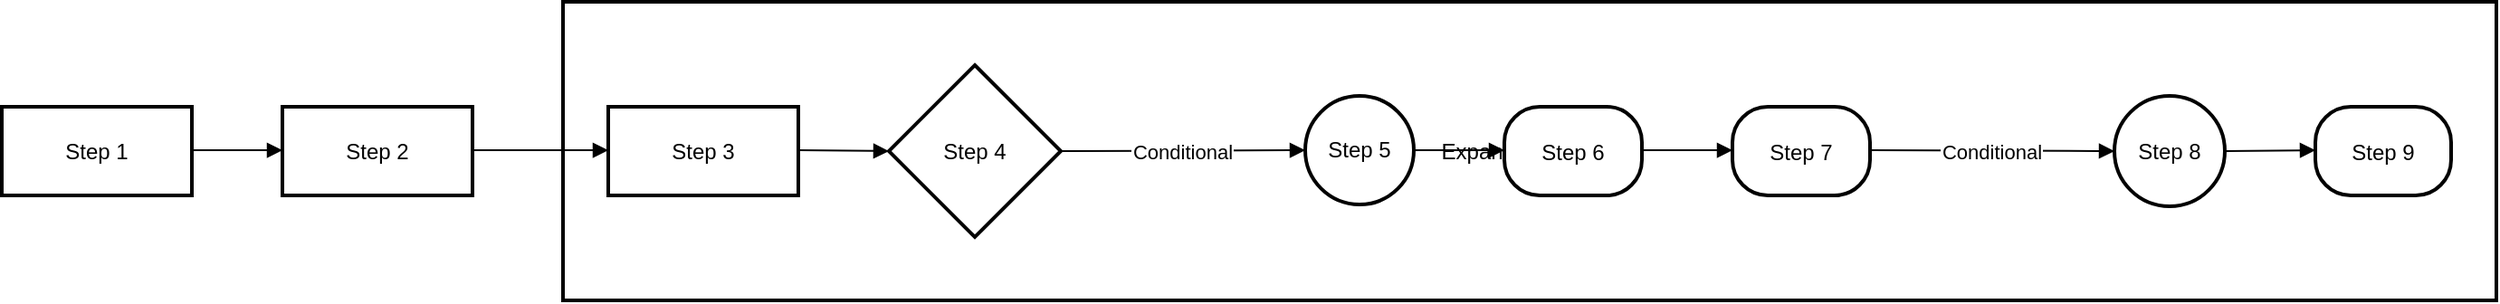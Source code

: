 <mxfile version="24.7.17">
  <diagram name="Página-1" id="xJK37xYqBe-XJ1zlFRkc">
    <mxGraphModel>
      <root>
        <mxCell id="0" />
        <mxCell id="1" parent="0" />
        <mxCell id="2" value="Expandable Steps" style="whiteSpace=wrap;strokeWidth=2;" vertex="1" parent="1">
          <mxGeometry x="318" y="8" width="1068" height="165" as="geometry" />
        </mxCell>
        <mxCell id="3" value="Step 1" style="whiteSpace=wrap;strokeWidth=2;" vertex="1" parent="1">
          <mxGeometry x="8" y="66" width="105" height="49" as="geometry" />
        </mxCell>
        <mxCell id="4" value="Step 2" style="whiteSpace=wrap;strokeWidth=2;" vertex="1" parent="1">
          <mxGeometry x="163" y="66" width="105" height="49" as="geometry" />
        </mxCell>
        <mxCell id="5" value="Step 3" style="whiteSpace=wrap;strokeWidth=2;" vertex="1" parent="1">
          <mxGeometry x="343" y="66" width="105" height="49" as="geometry" />
        </mxCell>
        <mxCell id="6" value="Step 4" style="rhombus;strokeWidth=2;whiteSpace=wrap;" vertex="1" parent="1">
          <mxGeometry x="498" y="43" width="95" height="95" as="geometry" />
        </mxCell>
        <mxCell id="7" value="Step 5" style="ellipse;aspect=fixed;strokeWidth=2;whiteSpace=wrap;" vertex="1" parent="1">
          <mxGeometry x="728" y="60" width="60" height="60" as="geometry" />
        </mxCell>
        <mxCell id="8" value="Step 6" style="rounded=1;arcSize=40;strokeWidth=2" vertex="1" parent="1">
          <mxGeometry x="838" y="66" width="76" height="49" as="geometry" />
        </mxCell>
        <mxCell id="9" value="Step 7" style="rounded=1;arcSize=40;strokeWidth=2" vertex="1" parent="1">
          <mxGeometry x="964" y="66" width="76" height="49" as="geometry" />
        </mxCell>
        <mxCell id="10" value="Step 8" style="ellipse;aspect=fixed;strokeWidth=2;whiteSpace=wrap;" vertex="1" parent="1">
          <mxGeometry x="1175" y="60" width="61" height="61" as="geometry" />
        </mxCell>
        <mxCell id="11" value="Step 9" style="rounded=1;arcSize=40;strokeWidth=2" vertex="1" parent="1">
          <mxGeometry x="1286" y="66" width="75" height="49" as="geometry" />
        </mxCell>
        <mxCell id="12" value="" style="curved=1;startArrow=none;endArrow=block;exitX=1;exitY=0.49;entryX=0;entryY=0.49;" edge="1" parent="1" source="3" target="4">
          <mxGeometry relative="1" as="geometry">
            <Array as="points" />
          </mxGeometry>
        </mxCell>
        <mxCell id="13" value="" style="curved=1;startArrow=none;endArrow=block;exitX=1;exitY=0.49;entryX=0;entryY=0.49;" edge="1" parent="1" source="4" target="5">
          <mxGeometry relative="1" as="geometry">
            <Array as="points" />
          </mxGeometry>
        </mxCell>
        <mxCell id="14" value="" style="curved=1;startArrow=none;endArrow=block;exitX=1;exitY=0.49;entryX=0;entryY=0.5;" edge="1" parent="1" source="5" target="6">
          <mxGeometry relative="1" as="geometry">
            <Array as="points" />
          </mxGeometry>
        </mxCell>
        <mxCell id="15" value="Conditional" style="curved=1;startArrow=none;endArrow=block;exitX=0.99;exitY=0.5;entryX=0;entryY=0.5;" edge="1" parent="1" source="6" target="7">
          <mxGeometry relative="1" as="geometry">
            <Array as="points" />
          </mxGeometry>
        </mxCell>
        <mxCell id="16" value="" style="curved=1;startArrow=none;endArrow=block;exitX=1;exitY=0.5;entryX=0;entryY=0.49;" edge="1" parent="1" source="7" target="8">
          <mxGeometry relative="1" as="geometry">
            <Array as="points" />
          </mxGeometry>
        </mxCell>
        <mxCell id="17" value="" style="curved=1;startArrow=none;endArrow=block;exitX=1;exitY=0.49;entryX=0;entryY=0.49;" edge="1" parent="1" source="8" target="9">
          <mxGeometry relative="1" as="geometry">
            <Array as="points" />
          </mxGeometry>
        </mxCell>
        <mxCell id="18" value="Conditional" style="curved=1;startArrow=none;endArrow=block;exitX=0.99;exitY=0.49;entryX=0;entryY=0.5;" edge="1" parent="1" source="9" target="10">
          <mxGeometry relative="1" as="geometry">
            <Array as="points" />
          </mxGeometry>
        </mxCell>
        <mxCell id="19" value="" style="curved=1;startArrow=none;endArrow=block;exitX=0.99;exitY=0.5;entryX=0;entryY=0.49;" edge="1" parent="1" source="10" target="11">
          <mxGeometry relative="1" as="geometry">
            <Array as="points" />
          </mxGeometry>
        </mxCell>
      </root>
    </mxGraphModel>
  </diagram>
</mxfile>
